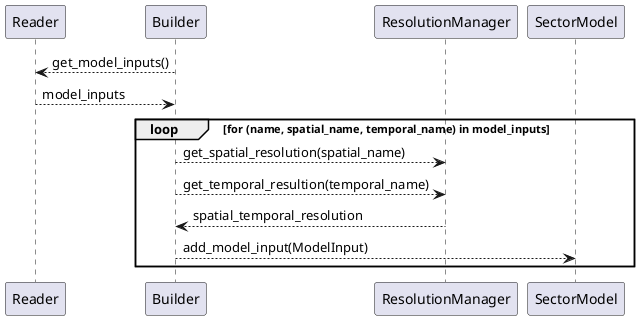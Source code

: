 @startuml

participant Reader
participant Builder
participant ResolutionManager
participant SectorModel

Builder --> Reader : get_model_inputs()
Reader --> Builder : model_inputs
loop for (name, spatial_name, temporal_name) in model_inputs
    Builder --> ResolutionManager : get_spatial_resolution(spatial_name)
    Builder --> ResolutionManager : get_temporal_resultion(temporal_name)
    ResolutionManager --> Builder : spatial_temporal_resolution
    Builder --> SectorModel : add_model_input(ModelInput)
end
@enduml